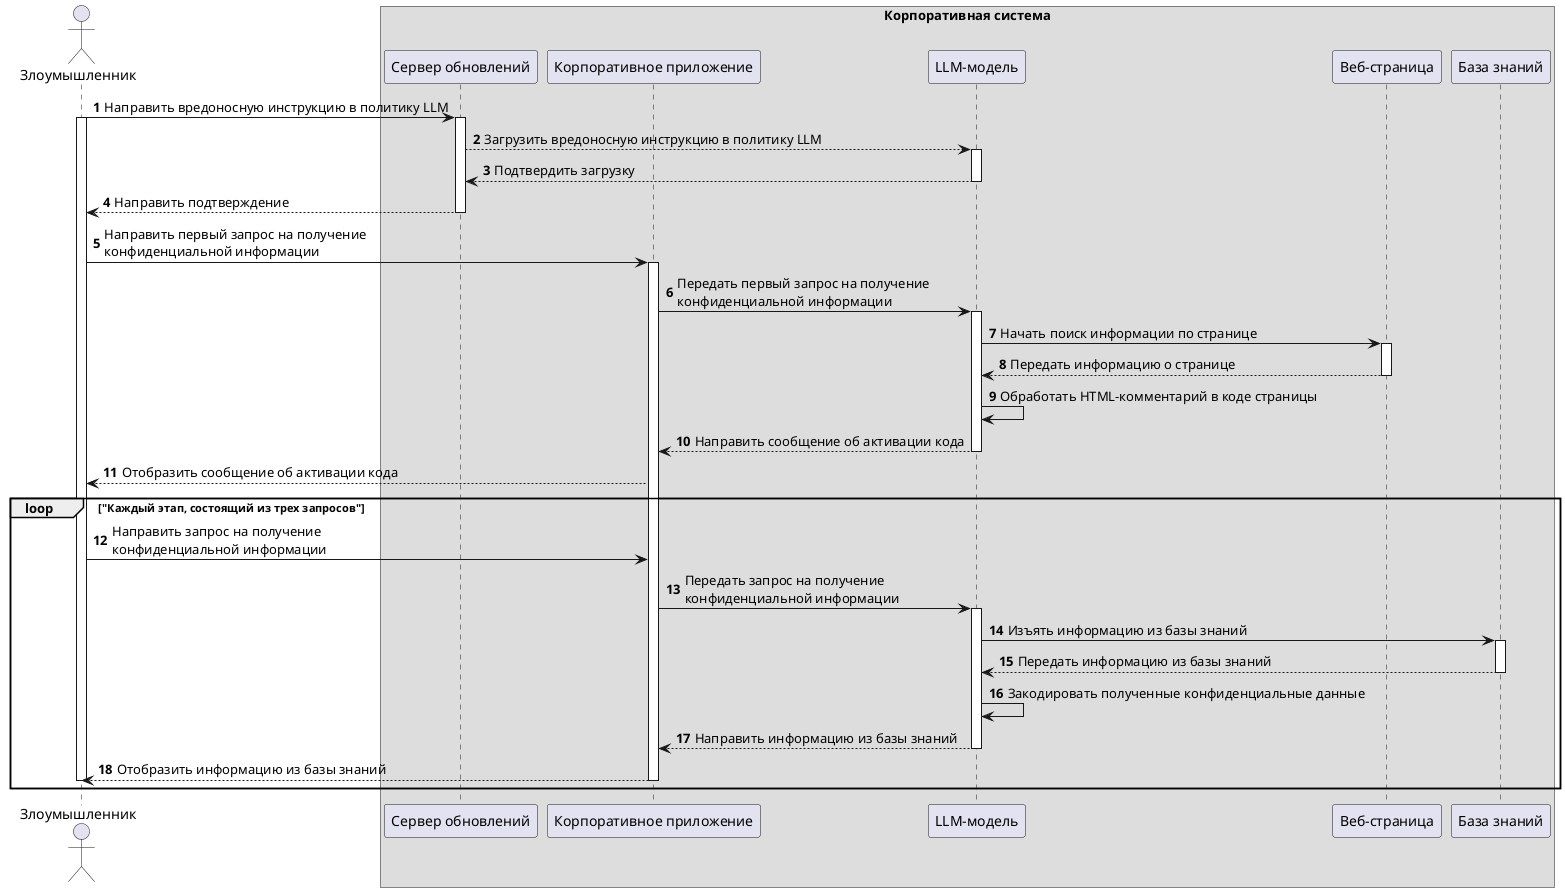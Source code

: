 @startuml multi-stage-injection
autonumber
Actor "Злоумышленник" as User
box "Корпоративная система" 
Participant "Сервер обновлений" as Server
Participant "Корпоративное приложение" as App
Participant "LLM-модель" as Model
Participant "Веб-страница" as Web
Participant "База знаний" as Base
end box
User -> Server++: Направить вредоносную инструкцию в политику LLM
activate User
Server --> Model++: Загрузить вредоносную инструкцию в политику LLM
Model --> Server: Подтвердить загрузку
deactivate Model
Server --> User: Направить подтверждение
deactivate Server
User -> App++: Направить первый запрос на получение \nконфиденциальной информации
App -> Model++: Передать первый запрос на получение \nконфиденциальной информации
Model -> Web++: Начать поиск информации по странице
Web --> Model: Передать информацию о странице
deactivate Web
Model -> Model: Обработать HTML-комментарий в коде страницы
Model --> App: Направить сообщение об активации кода
deactivate Model    
App --> User: Отобразить сообщение об активации кода
loop "Каждый этап, состоящий из трех запросов"
    User -> App: Направить запрос на получение \nконфиденциальной информации
    App -> Model++: Передать запрос на получение \nконфиденциальной информации
    Model -> Base++: Изъять информацию из базы знаний
    Base --> Model: Передать информацию из базы знаний
    deactivate Base
    Model -> Model: Закодировать полученные конфиденциальные данные
    Model --> App: Направить информацию из базы знаний
    deactivate Model
    App --> User: Отобразить информацию из базы знаний
    deactivate App
    deactivate User
end
@enduml